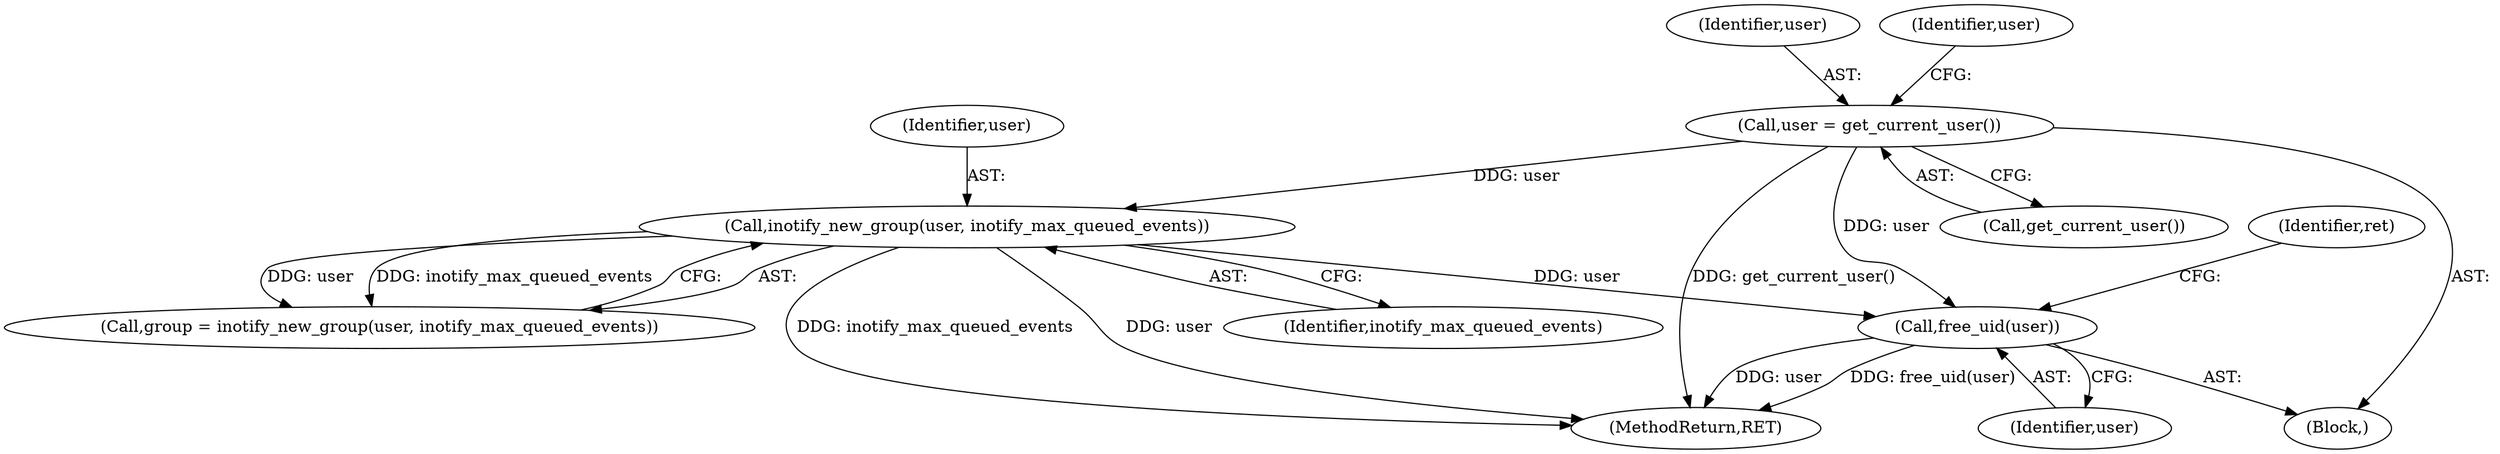 digraph "0_linux_a2ae4cc9a16e211c8a128ba10d22a85431f093ab@API" {
"1000189" [label="(Call,free_uid(user))"];
"1000128" [label="(Call,user = get_current_user())"];
"1000148" [label="(Call,inotify_new_group(user, inotify_max_queued_events))"];
"1000190" [label="(Identifier,user)"];
"1000189" [label="(Call,free_uid(user))"];
"1000193" [label="(MethodReturn,RET)"];
"1000106" [label="(Block,)"];
"1000130" [label="(Call,get_current_user())"];
"1000129" [label="(Identifier,user)"];
"1000150" [label="(Identifier,inotify_max_queued_events)"];
"1000149" [label="(Identifier,user)"];
"1000128" [label="(Call,user = get_current_user())"];
"1000137" [label="(Identifier,user)"];
"1000146" [label="(Call,group = inotify_new_group(user, inotify_max_queued_events))"];
"1000148" [label="(Call,inotify_new_group(user, inotify_max_queued_events))"];
"1000192" [label="(Identifier,ret)"];
"1000189" -> "1000106"  [label="AST: "];
"1000189" -> "1000190"  [label="CFG: "];
"1000190" -> "1000189"  [label="AST: "];
"1000192" -> "1000189"  [label="CFG: "];
"1000189" -> "1000193"  [label="DDG: user"];
"1000189" -> "1000193"  [label="DDG: free_uid(user)"];
"1000128" -> "1000189"  [label="DDG: user"];
"1000148" -> "1000189"  [label="DDG: user"];
"1000128" -> "1000106"  [label="AST: "];
"1000128" -> "1000130"  [label="CFG: "];
"1000129" -> "1000128"  [label="AST: "];
"1000130" -> "1000128"  [label="AST: "];
"1000137" -> "1000128"  [label="CFG: "];
"1000128" -> "1000193"  [label="DDG: get_current_user()"];
"1000128" -> "1000148"  [label="DDG: user"];
"1000148" -> "1000146"  [label="AST: "];
"1000148" -> "1000150"  [label="CFG: "];
"1000149" -> "1000148"  [label="AST: "];
"1000150" -> "1000148"  [label="AST: "];
"1000146" -> "1000148"  [label="CFG: "];
"1000148" -> "1000193"  [label="DDG: user"];
"1000148" -> "1000193"  [label="DDG: inotify_max_queued_events"];
"1000148" -> "1000146"  [label="DDG: user"];
"1000148" -> "1000146"  [label="DDG: inotify_max_queued_events"];
}
